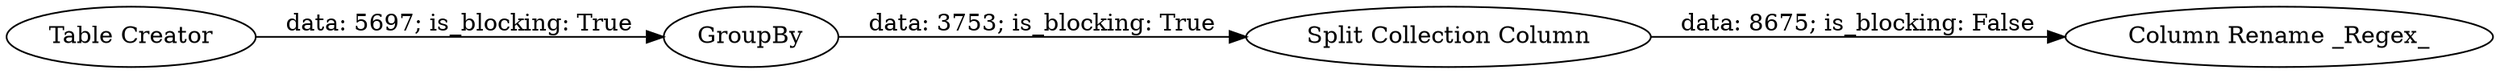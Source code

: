 digraph {
	"6142935784838818047_12" [label="Column Rename _Regex_"]
	"6142935784838818047_11" [label="Split Collection Column"]
	"6142935784838818047_1" [label="Table Creator"]
	"6142935784838818047_10" [label=GroupBy]
	"6142935784838818047_1" -> "6142935784838818047_10" [label="data: 5697; is_blocking: True"]
	"6142935784838818047_10" -> "6142935784838818047_11" [label="data: 3753; is_blocking: True"]
	"6142935784838818047_11" -> "6142935784838818047_12" [label="data: 8675; is_blocking: False"]
	rankdir=LR
}
